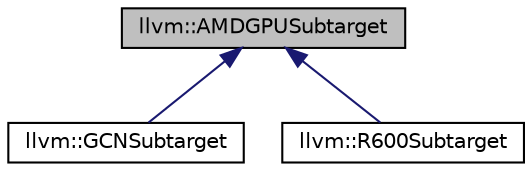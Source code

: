 digraph "llvm::AMDGPUSubtarget"
{
 // LATEX_PDF_SIZE
  bgcolor="transparent";
  edge [fontname="Helvetica",fontsize="10",labelfontname="Helvetica",labelfontsize="10"];
  node [fontname="Helvetica",fontsize="10",shape="box"];
  Node1 [label="llvm::AMDGPUSubtarget",height=0.2,width=0.4,color="black", fillcolor="grey75", style="filled", fontcolor="black",tooltip=" "];
  Node1 -> Node2 [dir="back",color="midnightblue",fontsize="10",style="solid",fontname="Helvetica"];
  Node2 [label="llvm::GCNSubtarget",height=0.2,width=0.4,color="black",URL="$classllvm_1_1GCNSubtarget.html",tooltip=" "];
  Node1 -> Node3 [dir="back",color="midnightblue",fontsize="10",style="solid",fontname="Helvetica"];
  Node3 [label="llvm::R600Subtarget",height=0.2,width=0.4,color="black",URL="$classllvm_1_1R600Subtarget.html",tooltip=" "];
}
